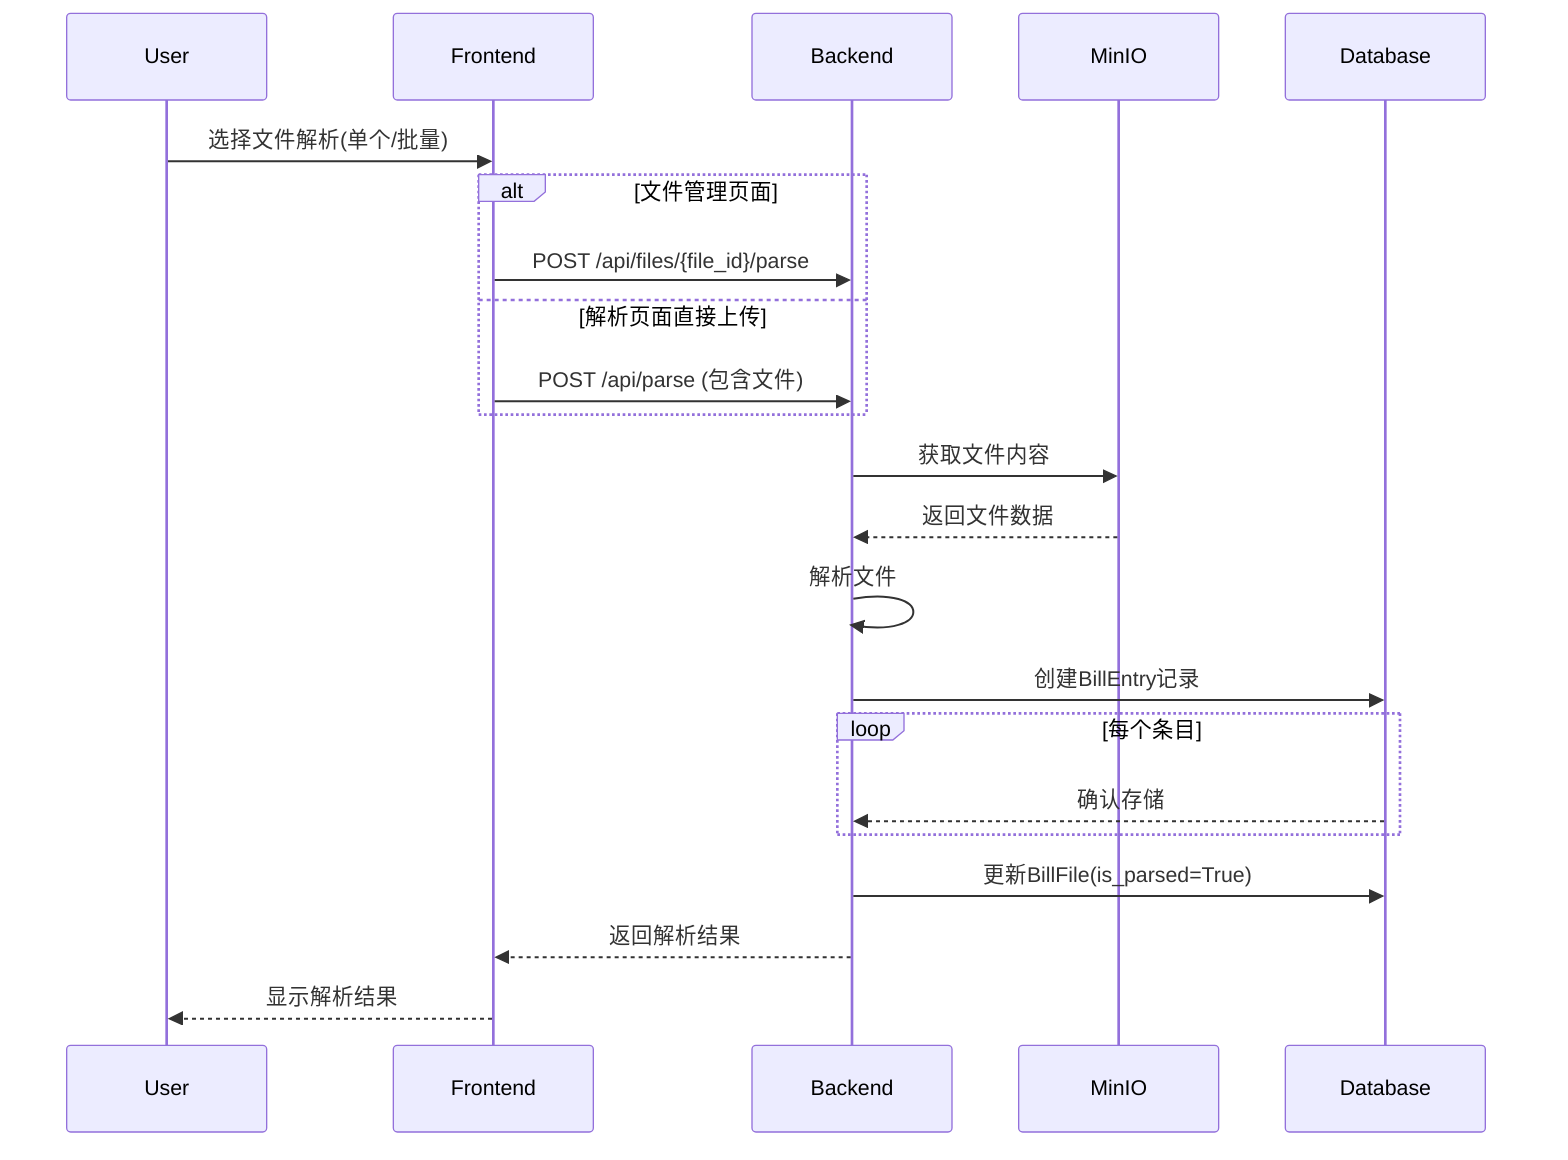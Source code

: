 sequenceDiagram
    participant User
    participant Frontend
    participant Backend
    participant MinIO
    participant Database
    
    User->>Frontend: 选择文件解析(单个/批量)
    alt 文件管理页面
        Frontend->>Backend: POST /api/files/{file_id}/parse
    else 解析页面直接上传
        Frontend->>Backend: POST /api/parse (包含文件)
    end
    
    Backend->>MinIO: 获取文件内容
    MinIO-->>Backend: 返回文件数据
    Backend->>Backend: 解析文件
    Backend->>Database: 创建BillEntry记录
    loop 每个条目
        Database-->>Backend: 确认存储
    end
    Backend->>Database: 更新BillFile(is_parsed=True)
    Backend-->>Frontend: 返回解析结果
    Frontend-->>User: 显示解析结果